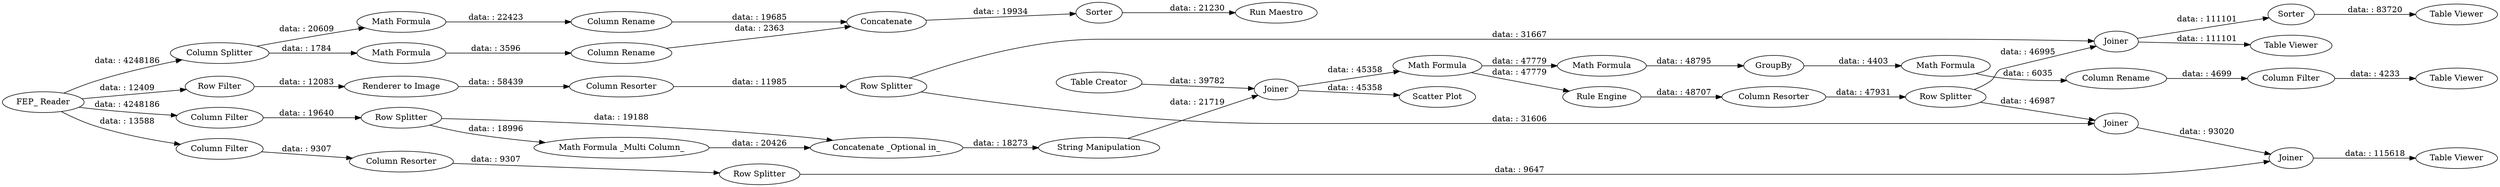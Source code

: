 digraph {
	"-4570592136225723031_15287" [label="Row Splitter"]
	"-4570592136225723031_15289" [label="Row Splitter"]
	"-4570592136225723031_15266" [label="Math Formula"]
	"-4570592136225723031_15294" [label="Table Viewer"]
	"-4570592136225723031_15265" [label="Rule Engine"]
	"-4570592136225723031_15272" [label=Joiner]
	"-4570592136225723031_15302" [label=Joiner]
	"-4570592136225723031_15276" [label="Row Filter"]
	"-3091863202780757515_15330" [label=Sorter]
	"-4570592136225723031_15299" [label="Column Resorter"]
	"-4570592136225723031_15310" [label=GroupBy]
	"-4570592136225723031_15316" [label="Row Splitter"]
	"-3091863202780757515_15321" [label="Column Rename"]
	"-4570592136225723031_15267" [label="Math Formula _Multi Column_"]
	"-3091863202780757515_15327" [label=Concatenate]
	"-4570592136225723031_15320" [label="Run Maestro"]
	"-4570592136225723031_15303" [label=Joiner]
	"-4570592136225723031_15324" [label="Scatter Plot"]
	"-3091863202780757515_15326" [label="Column Rename"]
	"-3091863202780757515_15329" [label="Math Formula"]
	"-4570592136225723031_15270" [label="Row Splitter"]
	"-4570592136225723031_15269" [label="Table Creator"]
	"-4570592136225723031_15298" [label="Renderer to Image"]
	"-4570592136225723031_15291" [label="Table Viewer"]
	"-4570592136225723031_15312" [label=Joiner]
	"-4570592136225723031_15273" [label="String Manipulation"]
	"-4570592136225723031_15314" [label="Column Filter"]
	"-4570592136225723031_15315" [label="Table Viewer"]
	"-4570592136225723031_15263" [label="FEP_ Reader"]
	"-4570592136225723031_15292" [label="Column Resorter"]
	"-3091863202780757515_15325" [label="Column Splitter"]
	"-4570592136225723031_15311" [label="Math Formula"]
	"-4570592136225723031_15306" [label="Column Filter"]
	"-4570592136225723031_15307" [label="Math Formula"]
	"-4570592136225723031_15268" [label="Concatenate _Optional in_"]
	"-4570592136225723031_15290" [label=Sorter]
	"-4570592136225723031_15281" [label="Column Filter"]
	"-4570592136225723031_15319" [label="Column Resorter"]
	"-4570592136225723031_15313" [label="Column Rename"]
	"-4570592136225723031_15293" [label="Table Viewer"]
	"-3091863202780757515_15328" [label="Math Formula"]
	"-4570592136225723031_15267" -> "-4570592136225723031_15268" [label="data: : 20426"]
	"-3091863202780757515_15328" -> "-3091863202780757515_15321" [label="data: : 22423"]
	"-4570592136225723031_15307" -> "-4570592136225723031_15310" [label="data: : 48795"]
	"-4570592136225723031_15306" -> "-4570592136225723031_15319" [label="data: : 9307"]
	"-4570592136225723031_15263" -> "-3091863202780757515_15325" [label="data: : 4248186"]
	"-4570592136225723031_15270" -> "-4570592136225723031_15267" [label="data: : 18996"]
	"-4570592136225723031_15289" -> "-4570592136225723031_15303" [label="data: : 46995"]
	"-4570592136225723031_15292" -> "-4570592136225723031_15289" [label="data: : 47931"]
	"-4570592136225723031_15273" -> "-4570592136225723031_15272" [label="data: : 21719"]
	"-3091863202780757515_15330" -> "-4570592136225723031_15320" [label="data: : 21230"]
	"-4570592136225723031_15316" -> "-4570592136225723031_15312" [label="data: : 9647"]
	"-4570592136225723031_15319" -> "-4570592136225723031_15316" [label="data: : 9307"]
	"-4570592136225723031_15263" -> "-4570592136225723031_15306" [label="data: : 13588"]
	"-4570592136225723031_15268" -> "-4570592136225723031_15273" [label="data: : 18273"]
	"-4570592136225723031_15270" -> "-4570592136225723031_15268" [label="data: : 19188"]
	"-3091863202780757515_15326" -> "-3091863202780757515_15327" [label="data: : 2363"]
	"-4570592136225723031_15266" -> "-4570592136225723031_15265" [label="data: : 47779"]
	"-4570592136225723031_15272" -> "-4570592136225723031_15324" [label="data: : 45358"]
	"-4570592136225723031_15298" -> "-4570592136225723031_15299" [label="data: : 58439"]
	"-4570592136225723031_15303" -> "-4570592136225723031_15294" [label="data: : 111101"]
	"-4570592136225723031_15290" -> "-4570592136225723031_15291" [label="data: : 83720"]
	"-3091863202780757515_15325" -> "-3091863202780757515_15329" [label="data: : 1784"]
	"-4570592136225723031_15287" -> "-4570592136225723031_15303" [label="data: : 31667"]
	"-4570592136225723031_15263" -> "-4570592136225723031_15276" [label="data: : 12409"]
	"-4570592136225723031_15311" -> "-4570592136225723031_15313" [label="data: : 6035"]
	"-4570592136225723031_15303" -> "-4570592136225723031_15290" [label="data: : 111101"]
	"-4570592136225723031_15310" -> "-4570592136225723031_15311" [label="data: : 4403"]
	"-4570592136225723031_15281" -> "-4570592136225723031_15270" [label="data: : 19640"]
	"-4570592136225723031_15289" -> "-4570592136225723031_15302" [label="data: : 46987"]
	"-4570592136225723031_15276" -> "-4570592136225723031_15298" [label="data: : 12083"]
	"-4570592136225723031_15266" -> "-4570592136225723031_15307" [label="data: : 47779"]
	"-4570592136225723031_15302" -> "-4570592136225723031_15312" [label="data: : 93020"]
	"-4570592136225723031_15269" -> "-4570592136225723031_15272" [label="data: : 39782"]
	"-4570592136225723031_15287" -> "-4570592136225723031_15302" [label="data: : 31606"]
	"-3091863202780757515_15329" -> "-3091863202780757515_15326" [label="data: : 3596"]
	"-4570592136225723031_15265" -> "-4570592136225723031_15292" [label="data: : 48707"]
	"-4570592136225723031_15263" -> "-4570592136225723031_15281" [label="data: : 4248186"]
	"-4570592136225723031_15313" -> "-4570592136225723031_15314" [label="data: : 4699"]
	"-3091863202780757515_15327" -> "-3091863202780757515_15330" [label="data: : 19934"]
	"-4570592136225723031_15272" -> "-4570592136225723031_15266" [label="data: : 45358"]
	"-4570592136225723031_15299" -> "-4570592136225723031_15287" [label="data: : 11985"]
	"-3091863202780757515_15325" -> "-3091863202780757515_15328" [label="data: : 20609"]
	"-4570592136225723031_15312" -> "-4570592136225723031_15293" [label="data: : 115618"]
	"-3091863202780757515_15321" -> "-3091863202780757515_15327" [label="data: : 19685"]
	"-4570592136225723031_15314" -> "-4570592136225723031_15315" [label="data: : 4233"]
	rankdir=LR
}
